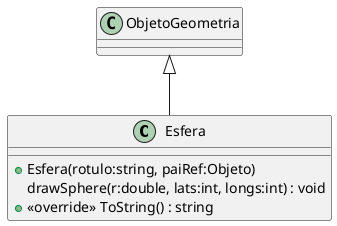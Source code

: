 @startuml
class Esfera {
    + Esfera(rotulo:string, paiRef:Objeto)
    drawSphere(r:double, lats:int, longs:int) : void
    + <<override>> ToString() : string
}
ObjetoGeometria <|-- Esfera
@enduml
